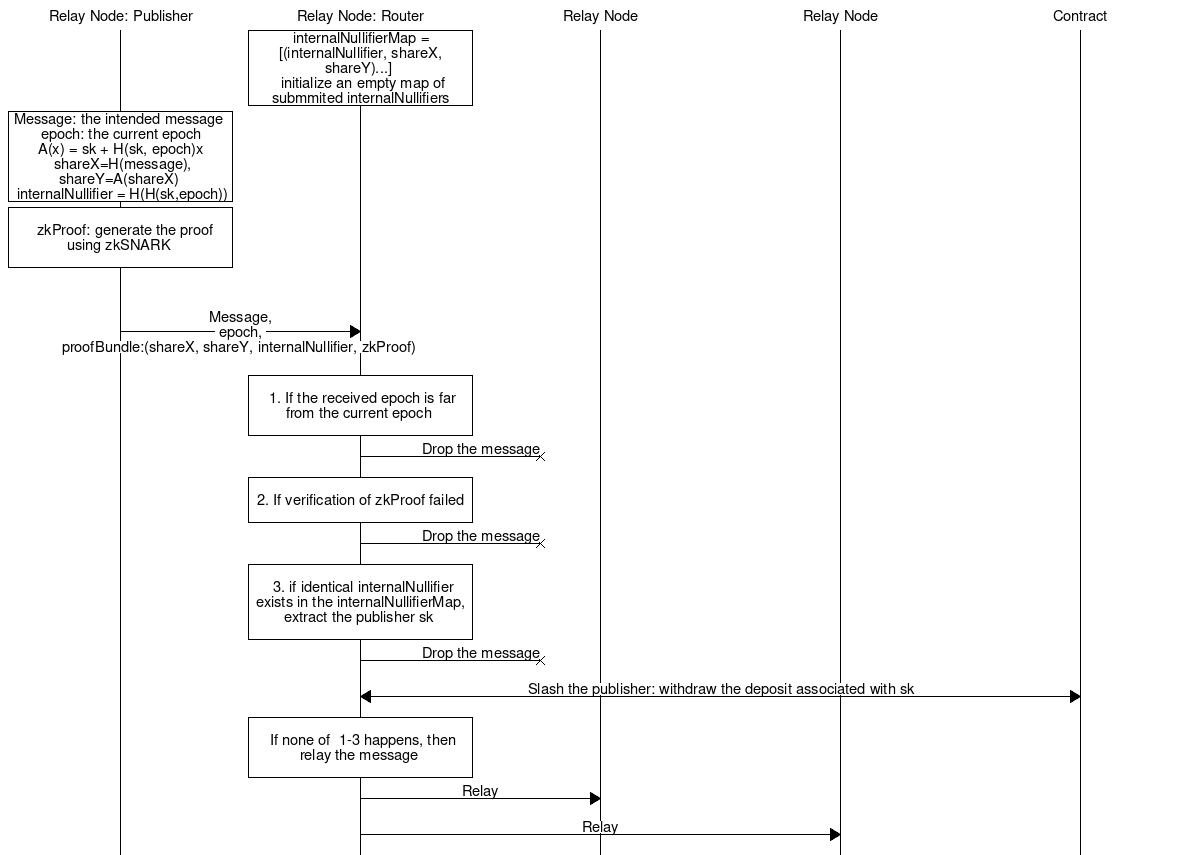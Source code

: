 # MSC for some fictional process
msc {
  hscale = "2";
  a [label = "Relay Node: Publisher"], b [label = "Relay Node: Router"], c[label="Relay Node"], d [label="Relay Node"],e [label="Contract"];
  b box b [label="internalNullifierMap = [(internalNullifier, shareX, shareY)...] \n initialize an empty map of submmited internalNullifiers"];

  a box a [label = "Message: the intended message \n epoch: the current epoch \n A(x) = sk + H(sk, epoch)x \n shareX=H(message), shareY=A(shareX) \n internalNullifier = H(H(sk,epoch))"];
  a box a [label="  \n  zkProof: generate the proof using zkSNARK \n "];

  |||;

  a=>b [ label = " \n Message, \n epoch, \n proofBundle:(shareX, shareY, internalNullifier, zkProof)  \n "]  ;
  b box b [label=" \n 1. If the received epoch is far from the current epoch \n "];
  b -x c [label="Drop the message"];

  b box b [label=" \n 2. If verification of zkProof failed \n "];
  b -x c [label="Drop the message"];

  b box b [label=" \n 3. if identical internalNullifier exists in the internalNullifierMap, extract the publisher sk \n "];
  b -x c [label="Drop the message"];
  b <=e, b => e[label="Slash the publisher: withdraw the deposit associated with sk"];
  b box b [label=" \n If none of  1-3 happens, then relay the message \n  "];
  b => c [label="Relay"];
  b => d [label="Relay"];

}